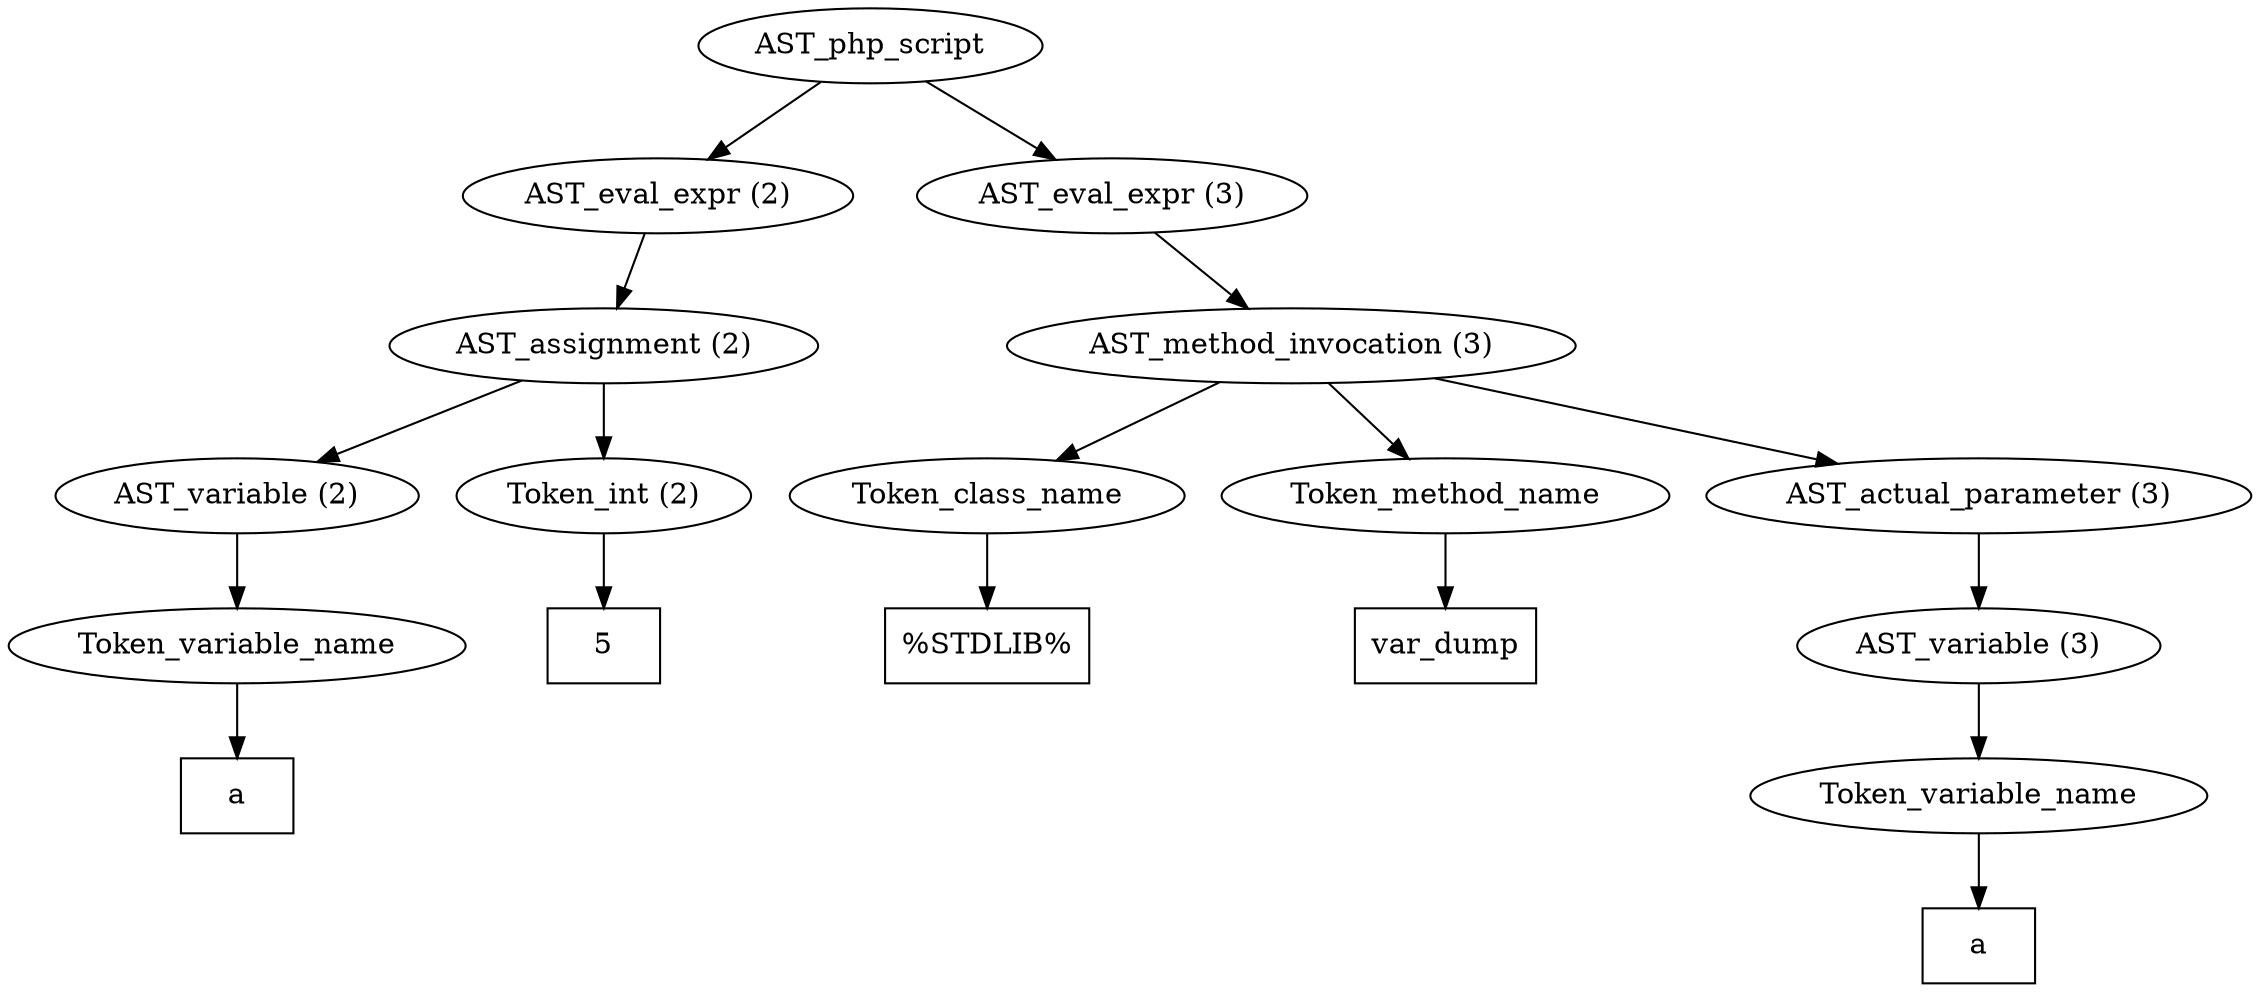/*
 * AST in dot format generated by phc -- the PHP compiler
 */

digraph AST {
node_0 [label="AST_php_script"];
node_1 [label="AST_eval_expr (2)"];
node_2 [label="AST_assignment (2)"];
node_3 [label="AST_variable (2)"];
node_4 [label="Token_variable_name"];
node_5 [label="a", shape=box]
node_4 -> node_5;
node_3 -> node_4;
node_6 [label="Token_int (2)"];
node_7 [label="5", shape=box]
node_6 -> node_7;
node_2 -> node_6;
node_2 -> node_3;
node_1 -> node_2;
node_8 [label="AST_eval_expr (3)"];
node_9 [label="AST_method_invocation (3)"];
node_10 [label="Token_class_name"];
node_11 [label="%STDLIB%", shape=box]
node_10 -> node_11;
node_12 [label="Token_method_name"];
node_13 [label="var_dump", shape=box]
node_12 -> node_13;
node_14 [label="AST_actual_parameter (3)"];
node_15 [label="AST_variable (3)"];
node_16 [label="Token_variable_name"];
node_17 [label="a", shape=box]
node_16 -> node_17;
node_15 -> node_16;
node_14 -> node_15;
node_9 -> node_14;
node_9 -> node_12;
node_9 -> node_10;
node_8 -> node_9;
node_0 -> node_8;
node_0 -> node_1;
}
